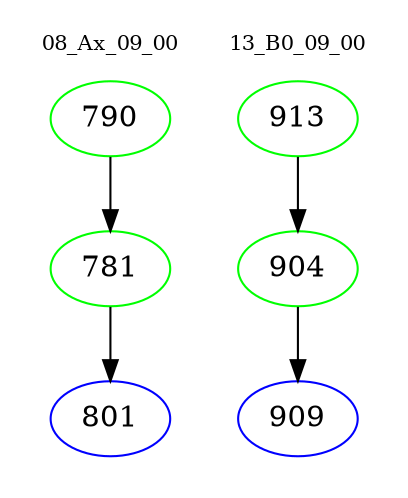 digraph{
subgraph cluster_0 {
color = white
label = "08_Ax_09_00";
fontsize=10;
T0_790 [label="790", color="green"]
T0_790 -> T0_781 [color="black"]
T0_781 [label="781", color="green"]
T0_781 -> T0_801 [color="black"]
T0_801 [label="801", color="blue"]
}
subgraph cluster_1 {
color = white
label = "13_B0_09_00";
fontsize=10;
T1_913 [label="913", color="green"]
T1_913 -> T1_904 [color="black"]
T1_904 [label="904", color="green"]
T1_904 -> T1_909 [color="black"]
T1_909 [label="909", color="blue"]
}
}
